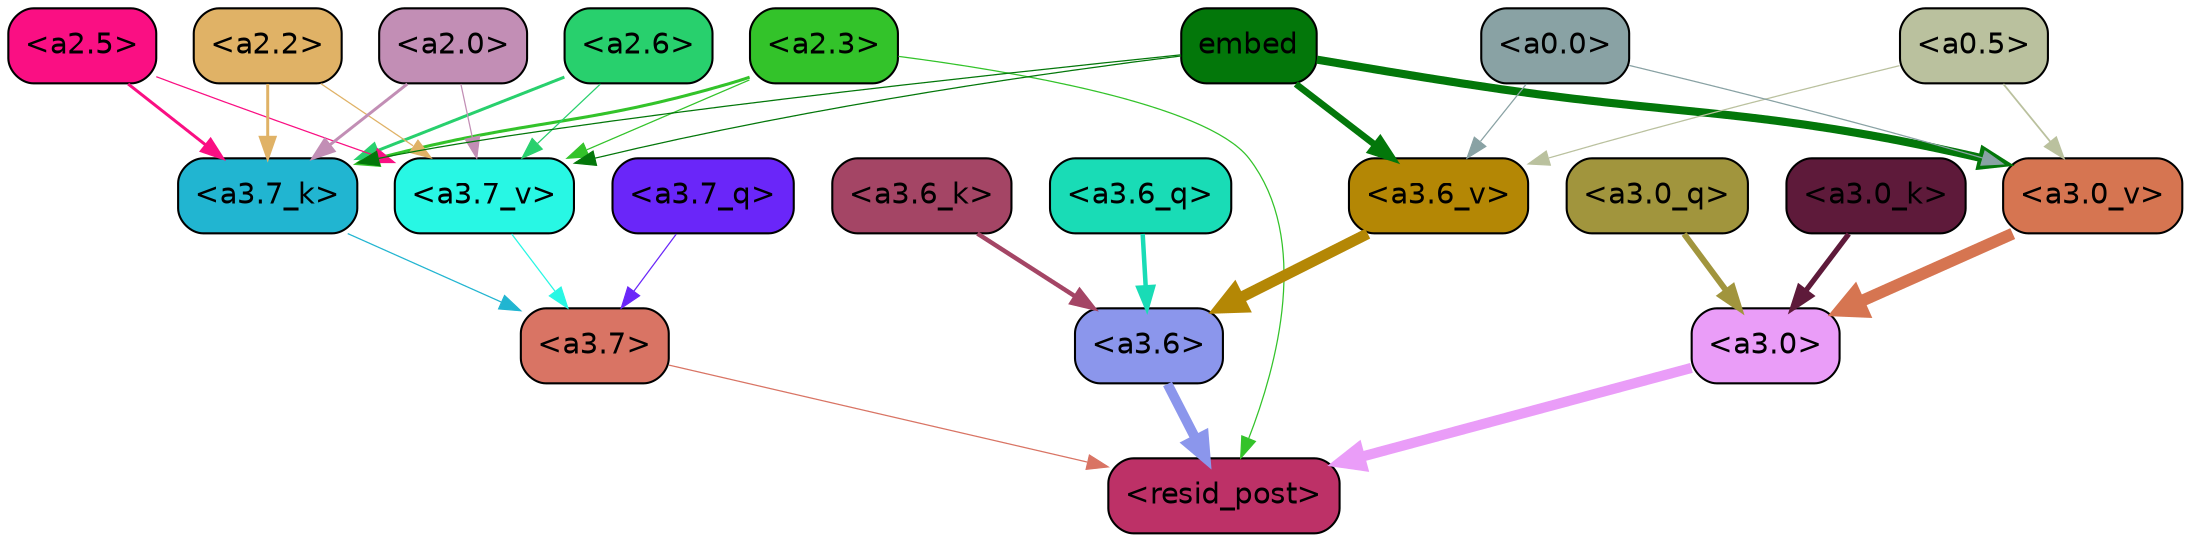 strict digraph "" {
	graph [bgcolor=transparent,
		layout=dot,
		overlap=false,
		splines=true
	];
	"<a3.7>"	[color=black,
		fillcolor="#d97464",
		fontname=Helvetica,
		shape=box,
		style="filled, rounded"];
	"<resid_post>"	[color=black,
		fillcolor="#bd3167",
		fontname=Helvetica,
		shape=box,
		style="filled, rounded"];
	"<a3.7>" -> "<resid_post>"	[color="#d97464",
		penwidth=0.6];
	"<a3.6>"	[color=black,
		fillcolor="#8b96ec",
		fontname=Helvetica,
		shape=box,
		style="filled, rounded"];
	"<a3.6>" -> "<resid_post>"	[color="#8b96ec",
		penwidth=4.746312499046326];
	"<a3.0>"	[color=black,
		fillcolor="#ea9df8",
		fontname=Helvetica,
		shape=box,
		style="filled, rounded"];
	"<a3.0>" -> "<resid_post>"	[color="#ea9df8",
		penwidth=4.896343111991882];
	"<a2.3>"	[color=black,
		fillcolor="#33c32a",
		fontname=Helvetica,
		shape=box,
		style="filled, rounded"];
	"<a2.3>" -> "<resid_post>"	[color="#33c32a",
		penwidth=0.6];
	"<a3.7_k>"	[color=black,
		fillcolor="#21b5d1",
		fontname=Helvetica,
		shape=box,
		style="filled, rounded"];
	"<a2.3>" -> "<a3.7_k>"	[color="#33c32a",
		penwidth=1.467104621231556];
	"<a3.7_v>"	[color=black,
		fillcolor="#28f7e4",
		fontname=Helvetica,
		shape=box,
		style="filled, rounded"];
	"<a2.3>" -> "<a3.7_v>"	[color="#33c32a",
		penwidth=0.6];
	"<a3.7_q>"	[color=black,
		fillcolor="#6a26f9",
		fontname=Helvetica,
		shape=box,
		style="filled, rounded"];
	"<a3.7_q>" -> "<a3.7>"	[color="#6a26f9",
		penwidth=0.6];
	"<a3.6_q>"	[color=black,
		fillcolor="#19dcb6",
		fontname=Helvetica,
		shape=box,
		style="filled, rounded"];
	"<a3.6_q>" -> "<a3.6>"	[color="#19dcb6",
		penwidth=2.160832464694977];
	"<a3.0_q>"	[color=black,
		fillcolor="#a1953d",
		fontname=Helvetica,
		shape=box,
		style="filled, rounded"];
	"<a3.0_q>" -> "<a3.0>"	[color="#a1953d",
		penwidth=2.870753765106201];
	"<a3.7_k>" -> "<a3.7>"	[color="#21b5d1",
		penwidth=0.6];
	"<a3.6_k>"	[color=black,
		fillcolor="#a44565",
		fontname=Helvetica,
		shape=box,
		style="filled, rounded"];
	"<a3.6_k>" -> "<a3.6>"	[color="#a44565",
		penwidth=2.13908451795578];
	"<a3.0_k>"	[color=black,
		fillcolor="#5e1a3a",
		fontname=Helvetica,
		shape=box,
		style="filled, rounded"];
	"<a3.0_k>" -> "<a3.0>"	[color="#5e1a3a",
		penwidth=2.520303964614868];
	"<a3.7_v>" -> "<a3.7>"	[color="#28f7e4",
		penwidth=0.6];
	"<a3.6_v>"	[color=black,
		fillcolor="#b48705",
		fontname=Helvetica,
		shape=box,
		style="filled, rounded"];
	"<a3.6_v>" -> "<a3.6>"	[color="#b48705",
		penwidth=5.297133803367615];
	"<a3.0_v>"	[color=black,
		fillcolor="#d67551",
		fontname=Helvetica,
		shape=box,
		style="filled, rounded"];
	"<a3.0_v>" -> "<a3.0>"	[color="#d67551",
		penwidth=5.680712580680847];
	"<a2.6>"	[color=black,
		fillcolor="#28d06d",
		fontname=Helvetica,
		shape=box,
		style="filled, rounded"];
	"<a2.6>" -> "<a3.7_k>"	[color="#28d06d",
		penwidth=1.4453159049153328];
	"<a2.6>" -> "<a3.7_v>"	[color="#28d06d",
		penwidth=0.6];
	"<a2.5>"	[color=black,
		fillcolor="#fa0f83",
		fontname=Helvetica,
		shape=box,
		style="filled, rounded"];
	"<a2.5>" -> "<a3.7_k>"	[color="#fa0f83",
		penwidth=1.4526091292500496];
	"<a2.5>" -> "<a3.7_v>"	[color="#fa0f83",
		penwidth=0.6];
	"<a2.2>"	[color=black,
		fillcolor="#e0b266",
		fontname=Helvetica,
		shape=box,
		style="filled, rounded"];
	"<a2.2>" -> "<a3.7_k>"	[color="#e0b266",
		penwidth=1.4310357049107552];
	"<a2.2>" -> "<a3.7_v>"	[color="#e0b266",
		penwidth=0.6];
	"<a2.0>"	[color=black,
		fillcolor="#c28eb5",
		fontname=Helvetica,
		shape=box,
		style="filled, rounded"];
	"<a2.0>" -> "<a3.7_k>"	[color="#c28eb5",
		penwidth=1.4314699843525887];
	"<a2.0>" -> "<a3.7_v>"	[color="#c28eb5",
		penwidth=0.6];
	embed	[color=black,
		fillcolor="#03770a",
		fontname=Helvetica,
		shape=box,
		style="filled, rounded"];
	embed -> "<a3.7_k>"	[color="#03770a",
		penwidth=0.6];
	embed -> "<a3.7_v>"	[color="#03770a",
		penwidth=0.6];
	embed -> "<a3.6_v>"	[color="#03770a",
		penwidth=3.1766927242279053];
	embed -> "<a3.0_v>"	[color="#03770a",
		penwidth=3.9005755856633186];
	"<a0.5>"	[color=black,
		fillcolor="#bac19e",
		fontname=Helvetica,
		shape=box,
		style="filled, rounded"];
	"<a0.5>" -> "<a3.6_v>"	[color="#bac19e",
		penwidth=0.6];
	"<a0.5>" -> "<a3.0_v>"	[color="#bac19e",
		penwidth=0.8493617177009583];
	"<a0.0>"	[color=black,
		fillcolor="#89a2a4",
		fontname=Helvetica,
		shape=box,
		style="filled, rounded"];
	"<a0.0>" -> "<a3.6_v>"	[color="#89a2a4",
		penwidth=0.6];
	"<a0.0>" -> "<a3.0_v>"	[color="#89a2a4",
		penwidth=0.6];
}
